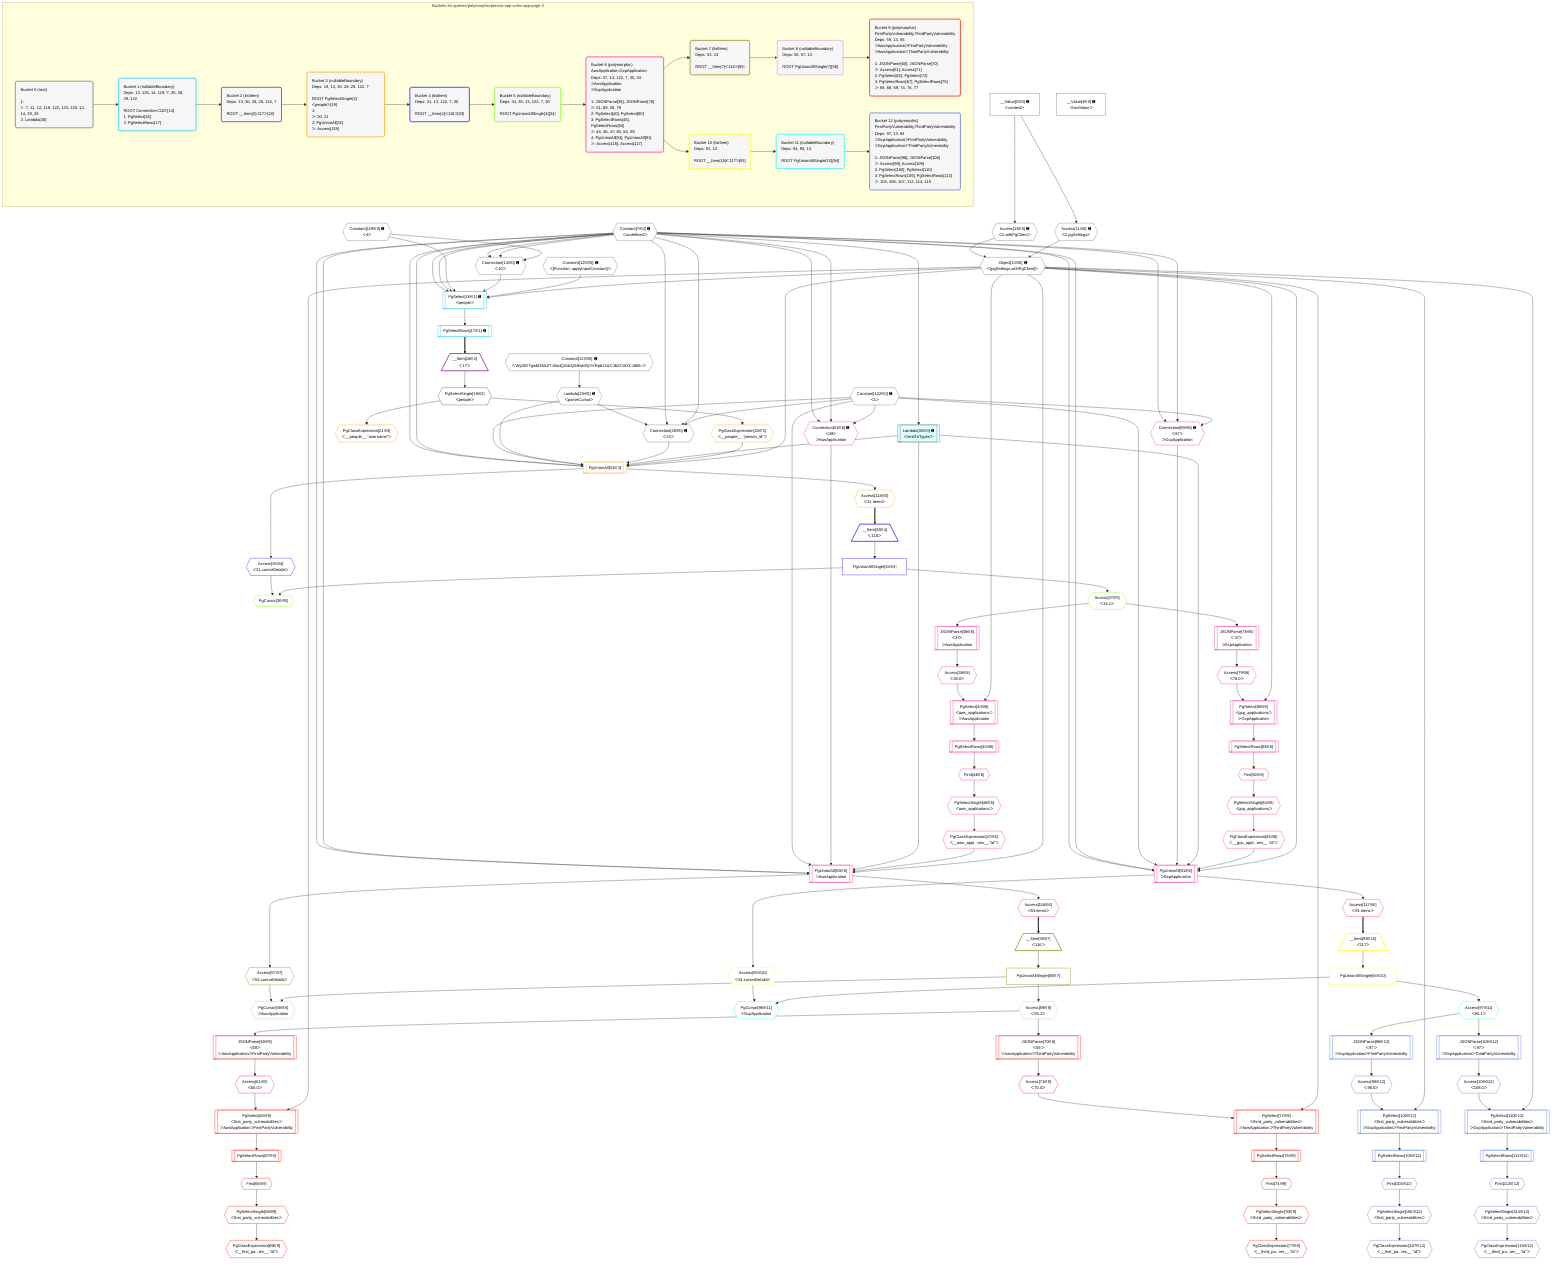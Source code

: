 %%{init: {'themeVariables': { 'fontSize': '12px'}}}%%
graph TD
    classDef path fill:#eee,stroke:#000,color:#000
    classDef plan fill:#fff,stroke-width:1px,color:#000
    classDef itemplan fill:#fff,stroke-width:2px,color:#000
    classDef unbatchedplan fill:#dff,stroke-width:1px,color:#000
    classDef sideeffectplan fill:#fcc,stroke-width:2px,color:#000
    classDef bucket fill:#f6f6f6,color:#000,stroke-width:2px,text-align:left


    %% plan dependencies
    Connection28{{"Connection[28∈0] ➊<br />ᐸ24ᐳ"}}:::plan
    Constant122{{"Constant[122∈0] ➊<br />ᐸ1ᐳ"}}:::plan
    Constant7{{"Constant[7∈0] ➊<br />ᐸundefinedᐳ"}}:::plan
    Lambda29{{"Lambda[29∈0] ➊<br />ᐸparseCursorᐳ"}}:::plan
    Constant122 & Constant7 & Constant7 & Lambda29 --> Connection28
    Connection14{{"Connection[14∈0] ➊<br />ᐸ10ᐳ"}}:::plan
    Constant119{{"Constant[119∈0] ➊<br />ᐸ4ᐳ"}}:::plan
    Constant119 & Constant7 & Constant7 --> Connection14
    Object13{{"Object[13∈0] ➊<br />ᐸ{pgSettings,withPgClient}ᐳ"}}:::plan
    Access11{{"Access[11∈0] ➊<br />ᐸ2.pgSettingsᐳ"}}:::plan
    Access12{{"Access[12∈0] ➊<br />ᐸ2.withPgClientᐳ"}}:::plan
    Access11 & Access12 --> Object13
    __Value2["__Value[2∈0] ➊<br />ᐸcontextᐳ"]:::plan
    __Value2 --> Access11
    __Value2 --> Access12
    Constant123{{"Constant[123∈0] ➊<br />ᐸ'WyI0OTgwM2MxZTJiIiwiQXdzQXBwbGljYXRpb24iLCJbXCI0XCJdIl0='ᐳ"}}:::plan
    Constant123 --> Lambda29
    Lambda30[["Lambda[30∈0] ➊<br />ᐸlimitToTypesᐳ"]]:::unbatchedplan
    Constant7 --> Lambda30
    __Value4["__Value[4∈0] ➊<br />ᐸrootValueᐳ"]:::plan
    Constant125{{"Constant[125∈0] ➊<br />ᐸ[Function: applyInputConstant]ᐳ"}}:::plan
    PgSelect16[["PgSelect[16∈1] ➊<br />ᐸpeopleᐳ"]]:::plan
    Object13 & Constant125 & Connection14 & Constant119 & Constant7 & Constant7 --> PgSelect16
    PgSelectRows17[["PgSelectRows[17∈1] ➊"]]:::plan
    PgSelect16 --> PgSelectRows17
    __Item18[/"__Item[18∈2]<br />ᐸ17ᐳ"\]:::itemplan
    PgSelectRows17 ==> __Item18
    PgSelectSingle19{{"PgSelectSingle[19∈2]<br />ᐸpeopleᐳ"}}:::plan
    __Item18 --> PgSelectSingle19
    PgUnionAll31[["PgUnionAll[31∈3]"]]:::plan
    PgClassExpression20{{"PgClassExpression[20∈3]<br />ᐸ__people__.”person_id”ᐳ"}}:::plan
    Object13 & PgClassExpression20 & Lambda30 & Connection28 & Lambda29 & Constant122 & Constant7 & Constant7 --> PgUnionAll31
    PgSelectSingle19 --> PgClassExpression20
    PgClassExpression21{{"PgClassExpression[21∈3]<br />ᐸ__people__.”username”ᐳ"}}:::plan
    PgSelectSingle19 --> PgClassExpression21
    Access118{{"Access[118∈3]<br />ᐸ31.itemsᐳ"}}:::plan
    PgUnionAll31 --> Access118
    __Item33[/"__Item[33∈4]<br />ᐸ118ᐳ"\]:::itemplan
    Access118 ==> __Item33
    PgUnionAllSingle34["PgUnionAllSingle[34∈4]"]:::plan
    __Item33 --> PgUnionAllSingle34
    Access35{{"Access[35∈4]<br />ᐸ31.cursorDetailsᐳ"}}:::plan
    PgUnionAll31 --> Access35
    PgCursor36{{"PgCursor[36∈5]"}}:::plan
    PgUnionAllSingle34 & Access35 --> PgCursor36
    Access37{{"Access[37∈5]<br />ᐸ34.1ᐳ"}}:::plan
    PgUnionAllSingle34 --> Access37
    PgUnionAll53[["PgUnionAll[53∈6]<br />ᐳAwsApplication"]]:::plan
    PgClassExpression47{{"PgClassExpression[47∈6]<br />ᐸ__aws_appl...ons__.”id”ᐳ"}}:::plan
    Connection51{{"Connection[51∈6] ➊<br />ᐸ49ᐳ<br />ᐳAwsApplication"}}:::plan
    Object13 & PgClassExpression47 & Lambda30 & Connection51 & Constant122 & Constant7 & Constant7 --> PgUnionAll53
    PgUnionAll91[["PgUnionAll[91∈6]<br />ᐳGcpApplication"]]:::plan
    PgClassExpression85{{"PgClassExpression[85∈6]<br />ᐸ__gcp_appl...ons__.”id”ᐳ"}}:::plan
    Connection89{{"Connection[89∈6] ➊<br />ᐸ87ᐳ<br />ᐳGcpApplication"}}:::plan
    Object13 & PgClassExpression85 & Lambda30 & Connection89 & Constant122 & Constant7 & Constant7 --> PgUnionAll91
    Constant122 & Constant7 & Constant7 --> Connection51
    Constant122 & Constant7 & Constant7 --> Connection89
    PgSelect40[["PgSelect[40∈6]<br />ᐸaws_applicationsᐳ<br />ᐳAwsApplication"]]:::plan
    Access39{{"Access[39∈6]<br />ᐸ38.0ᐳ"}}:::plan
    Object13 & Access39 --> PgSelect40
    PgSelect80[["PgSelect[80∈6]<br />ᐸgcp_applicationsᐳ<br />ᐳGcpApplication"]]:::plan
    Access79{{"Access[79∈6]<br />ᐸ78.0ᐳ"}}:::plan
    Object13 & Access79 --> PgSelect80
    JSONParse38[["JSONParse[38∈6]<br />ᐸ37ᐳ<br />ᐳAwsApplication"]]:::plan
    Access37 --> JSONParse38
    JSONParse38 --> Access39
    First44{{"First[44∈6]"}}:::plan
    PgSelectRows45[["PgSelectRows[45∈6]"]]:::plan
    PgSelectRows45 --> First44
    PgSelect40 --> PgSelectRows45
    PgSelectSingle46{{"PgSelectSingle[46∈6]<br />ᐸaws_applicationsᐳ"}}:::plan
    First44 --> PgSelectSingle46
    PgSelectSingle46 --> PgClassExpression47
    JSONParse78[["JSONParse[78∈6]<br />ᐸ37ᐳ<br />ᐳGcpApplication"]]:::plan
    Access37 --> JSONParse78
    JSONParse78 --> Access79
    First82{{"First[82∈6]"}}:::plan
    PgSelectRows83[["PgSelectRows[83∈6]"]]:::plan
    PgSelectRows83 --> First82
    PgSelect80 --> PgSelectRows83
    PgSelectSingle84{{"PgSelectSingle[84∈6]<br />ᐸgcp_applicationsᐳ"}}:::plan
    First82 --> PgSelectSingle84
    PgSelectSingle84 --> PgClassExpression85
    Access116{{"Access[116∈6]<br />ᐸ53.itemsᐳ"}}:::plan
    PgUnionAll53 --> Access116
    Access117{{"Access[117∈6]<br />ᐸ91.itemsᐳ"}}:::plan
    PgUnionAll91 --> Access117
    __Item55[/"__Item[55∈7]<br />ᐸ116ᐳ"\]:::itemplan
    Access116 ==> __Item55
    PgUnionAllSingle56["PgUnionAllSingle[56∈7]"]:::plan
    __Item55 --> PgUnionAllSingle56
    Access57{{"Access[57∈7]<br />ᐸ53.cursorDetailsᐳ"}}:::plan
    PgUnionAll53 --> Access57
    PgCursor58{{"PgCursor[58∈8]<br />ᐳAwsApplication"}}:::plan
    PgUnionAllSingle56 & Access57 --> PgCursor58
    Access59{{"Access[59∈8]<br />ᐸ56.1ᐳ"}}:::plan
    PgUnionAllSingle56 --> Access59
    PgSelect62[["PgSelect[62∈9]<br />ᐸfirst_party_vulnerabilitiesᐳ<br />ᐳAwsApplicationᐳFirstPartyVulnerability"]]:::plan
    Access61{{"Access[61∈9]<br />ᐸ60.0ᐳ"}}:::plan
    Object13 & Access61 --> PgSelect62
    PgSelect72[["PgSelect[72∈9]<br />ᐸthird_party_vulnerabilitiesᐳ<br />ᐳAwsApplicationᐳThirdPartyVulnerability"]]:::plan
    Access71{{"Access[71∈9]<br />ᐸ70.0ᐳ"}}:::plan
    Object13 & Access71 --> PgSelect72
    JSONParse60[["JSONParse[60∈9]<br />ᐸ59ᐳ<br />ᐳAwsApplicationᐳFirstPartyVulnerability"]]:::plan
    Access59 --> JSONParse60
    JSONParse60 --> Access61
    First66{{"First[66∈9]"}}:::plan
    PgSelectRows67[["PgSelectRows[67∈9]"]]:::plan
    PgSelectRows67 --> First66
    PgSelect62 --> PgSelectRows67
    PgSelectSingle68{{"PgSelectSingle[68∈9]<br />ᐸfirst_party_vulnerabilitiesᐳ"}}:::plan
    First66 --> PgSelectSingle68
    PgClassExpression69{{"PgClassExpression[69∈9]<br />ᐸ__first_pa...ies__.”id”ᐳ"}}:::plan
    PgSelectSingle68 --> PgClassExpression69
    JSONParse70[["JSONParse[70∈9]<br />ᐸ59ᐳ<br />ᐳAwsApplicationᐳThirdPartyVulnerability"]]:::plan
    Access59 --> JSONParse70
    JSONParse70 --> Access71
    First74{{"First[74∈9]"}}:::plan
    PgSelectRows75[["PgSelectRows[75∈9]"]]:::plan
    PgSelectRows75 --> First74
    PgSelect72 --> PgSelectRows75
    PgSelectSingle76{{"PgSelectSingle[76∈9]<br />ᐸthird_party_vulnerabilitiesᐳ"}}:::plan
    First74 --> PgSelectSingle76
    PgClassExpression77{{"PgClassExpression[77∈9]<br />ᐸ__third_pa...ies__.”id”ᐳ"}}:::plan
    PgSelectSingle76 --> PgClassExpression77
    __Item93[/"__Item[93∈10]<br />ᐸ117ᐳ"\]:::itemplan
    Access117 ==> __Item93
    PgUnionAllSingle94["PgUnionAllSingle[94∈10]"]:::plan
    __Item93 --> PgUnionAllSingle94
    Access95{{"Access[95∈10]<br />ᐸ91.cursorDetailsᐳ"}}:::plan
    PgUnionAll91 --> Access95
    PgCursor96{{"PgCursor[96∈11]<br />ᐳGcpApplication"}}:::plan
    PgUnionAllSingle94 & Access95 --> PgCursor96
    Access97{{"Access[97∈11]<br />ᐸ94.1ᐳ"}}:::plan
    PgUnionAllSingle94 --> Access97
    PgSelect100[["PgSelect[100∈12]<br />ᐸfirst_party_vulnerabilitiesᐳ<br />ᐳGcpApplicationᐳFirstPartyVulnerability"]]:::plan
    Access99{{"Access[99∈12]<br />ᐸ98.0ᐳ"}}:::plan
    Object13 & Access99 --> PgSelect100
    PgSelect110[["PgSelect[110∈12]<br />ᐸthird_party_vulnerabilitiesᐳ<br />ᐳGcpApplicationᐳThirdPartyVulnerability"]]:::plan
    Access109{{"Access[109∈12]<br />ᐸ108.0ᐳ"}}:::plan
    Object13 & Access109 --> PgSelect110
    JSONParse98[["JSONParse[98∈12]<br />ᐸ97ᐳ<br />ᐳGcpApplicationᐳFirstPartyVulnerability"]]:::plan
    Access97 --> JSONParse98
    JSONParse98 --> Access99
    First104{{"First[104∈12]"}}:::plan
    PgSelectRows105[["PgSelectRows[105∈12]"]]:::plan
    PgSelectRows105 --> First104
    PgSelect100 --> PgSelectRows105
    PgSelectSingle106{{"PgSelectSingle[106∈12]<br />ᐸfirst_party_vulnerabilitiesᐳ"}}:::plan
    First104 --> PgSelectSingle106
    PgClassExpression107{{"PgClassExpression[107∈12]<br />ᐸ__first_pa...ies__.”id”ᐳ"}}:::plan
    PgSelectSingle106 --> PgClassExpression107
    JSONParse108[["JSONParse[108∈12]<br />ᐸ97ᐳ<br />ᐳGcpApplicationᐳThirdPartyVulnerability"]]:::plan
    Access97 --> JSONParse108
    JSONParse108 --> Access109
    First112{{"First[112∈12]"}}:::plan
    PgSelectRows113[["PgSelectRows[113∈12]"]]:::plan
    PgSelectRows113 --> First112
    PgSelect110 --> PgSelectRows113
    PgSelectSingle114{{"PgSelectSingle[114∈12]<br />ᐸthird_party_vulnerabilitiesᐳ"}}:::plan
    First112 --> PgSelectSingle114
    PgClassExpression115{{"PgClassExpression[115∈12]<br />ᐸ__third_pa...ies__.”id”ᐳ"}}:::plan
    PgSelectSingle114 --> PgClassExpression115

    %% define steps

    subgraph "Buckets for queries/polymorphic/person-app-vulns.app-page-2"
    Bucket0("Bucket 0 (root)<br /><br />1: <br />ᐳ: 7, 11, 12, 119, 122, 123, 125, 13, 14, 29, 28<br />2: Lambda[30]"):::bucket
    classDef bucket0 stroke:#696969
    class Bucket0,__Value2,__Value4,Constant7,Access11,Access12,Object13,Connection14,Connection28,Lambda29,Lambda30,Constant119,Constant122,Constant123,Constant125 bucket0
    Bucket1("Bucket 1 (nullableBoundary)<br />Deps: 13, 125, 14, 119, 7, 30, 28, 29, 122<br /><br />ROOT Connectionᐸ10ᐳ[14]<br />1: PgSelect[16]<br />2: PgSelectRows[17]"):::bucket
    classDef bucket1 stroke:#00bfff
    class Bucket1,PgSelect16,PgSelectRows17 bucket1
    Bucket2("Bucket 2 (listItem)<br />Deps: 13, 30, 28, 29, 122, 7<br /><br />ROOT __Item{2}ᐸ17ᐳ[18]"):::bucket
    classDef bucket2 stroke:#7f007f
    class Bucket2,__Item18,PgSelectSingle19 bucket2
    Bucket3("Bucket 3 (nullableBoundary)<br />Deps: 19, 13, 30, 28, 29, 122, 7<br /><br />ROOT PgSelectSingle{2}ᐸpeopleᐳ[19]<br />1: <br />ᐳ: 20, 21<br />2: PgUnionAll[31]<br />ᐳ: Access[118]"):::bucket
    classDef bucket3 stroke:#ffa500
    class Bucket3,PgClassExpression20,PgClassExpression21,PgUnionAll31,Access118 bucket3
    Bucket4("Bucket 4 (listItem)<br />Deps: 31, 13, 122, 7, 30<br /><br />ROOT __Item{4}ᐸ118ᐳ[33]"):::bucket
    classDef bucket4 stroke:#0000ff
    class Bucket4,__Item33,PgUnionAllSingle34,Access35 bucket4
    Bucket5("Bucket 5 (nullableBoundary)<br />Deps: 34, 35, 13, 122, 7, 30<br /><br />ROOT PgUnionAllSingle{4}[34]"):::bucket
    classDef bucket5 stroke:#7fff00
    class Bucket5,PgCursor36,Access37 bucket5
    Bucket6("Bucket 6 (polymorphic)<br />AwsApplication,GcpApplication<br />Deps: 37, 13, 122, 7, 30, 34<br />ᐳAwsApplication<br />ᐳGcpApplication<br /><br />1: JSONParse[38], JSONParse[78]<br />ᐳ: 51, 89, 39, 79<br />2: PgSelect[40], PgSelect[80]<br />3: PgSelectRows[45], PgSelectRows[83]<br />ᐳ: 44, 46, 47, 82, 84, 85<br />4: PgUnionAll[53], PgUnionAll[91]<br />ᐳ: Access[116], Access[117]"):::bucket
    classDef bucket6 stroke:#ff1493
    class Bucket6,JSONParse38,Access39,PgSelect40,First44,PgSelectRows45,PgSelectSingle46,PgClassExpression47,Connection51,PgUnionAll53,JSONParse78,Access79,PgSelect80,First82,PgSelectRows83,PgSelectSingle84,PgClassExpression85,Connection89,PgUnionAll91,Access116,Access117 bucket6
    Bucket7("Bucket 7 (listItem)<br />Deps: 53, 13<br /><br />ROOT __Item{7}ᐸ116ᐳ[55]"):::bucket
    classDef bucket7 stroke:#808000
    class Bucket7,__Item55,PgUnionAllSingle56,Access57 bucket7
    Bucket8("Bucket 8 (nullableBoundary)<br />Deps: 56, 57, 13<br /><br />ROOT PgUnionAllSingle{7}[56]"):::bucket
    classDef bucket8 stroke:#dda0dd
    class Bucket8,PgCursor58,Access59 bucket8
    Bucket9("Bucket 9 (polymorphic)<br />FirstPartyVulnerability,ThirdPartyVulnerability<br />Deps: 59, 13, 56<br />ᐳAwsApplicationᐳFirstPartyVulnerability<br />ᐳAwsApplicationᐳThirdPartyVulnerability<br /><br />1: JSONParse[60], JSONParse[70]<br />ᐳ: Access[61], Access[71]<br />2: PgSelect[62], PgSelect[72]<br />3: PgSelectRows[67], PgSelectRows[75]<br />ᐳ: 66, 68, 69, 74, 76, 77"):::bucket
    classDef bucket9 stroke:#ff0000
    class Bucket9,JSONParse60,Access61,PgSelect62,First66,PgSelectRows67,PgSelectSingle68,PgClassExpression69,JSONParse70,Access71,PgSelect72,First74,PgSelectRows75,PgSelectSingle76,PgClassExpression77 bucket9
    Bucket10("Bucket 10 (listItem)<br />Deps: 91, 13<br /><br />ROOT __Item{10}ᐸ117ᐳ[93]"):::bucket
    classDef bucket10 stroke:#ffff00
    class Bucket10,__Item93,PgUnionAllSingle94,Access95 bucket10
    Bucket11("Bucket 11 (nullableBoundary)<br />Deps: 94, 95, 13<br /><br />ROOT PgUnionAllSingle{10}[94]"):::bucket
    classDef bucket11 stroke:#00ffff
    class Bucket11,PgCursor96,Access97 bucket11
    Bucket12("Bucket 12 (polymorphic)<br />FirstPartyVulnerability,ThirdPartyVulnerability<br />Deps: 97, 13, 94<br />ᐳGcpApplicationᐳFirstPartyVulnerability<br />ᐳGcpApplicationᐳThirdPartyVulnerability<br /><br />1: JSONParse[98], JSONParse[108]<br />ᐳ: Access[99], Access[109]<br />2: PgSelect[100], PgSelect[110]<br />3: PgSelectRows[105], PgSelectRows[113]<br />ᐳ: 104, 106, 107, 112, 114, 115"):::bucket
    classDef bucket12 stroke:#4169e1
    class Bucket12,JSONParse98,Access99,PgSelect100,First104,PgSelectRows105,PgSelectSingle106,PgClassExpression107,JSONParse108,Access109,PgSelect110,First112,PgSelectRows113,PgSelectSingle114,PgClassExpression115 bucket12
    Bucket0 --> Bucket1
    Bucket1 --> Bucket2
    Bucket2 --> Bucket3
    Bucket3 --> Bucket4
    Bucket4 --> Bucket5
    Bucket5 --> Bucket6
    Bucket6 --> Bucket7 & Bucket10
    Bucket7 --> Bucket8
    Bucket8 --> Bucket9
    Bucket10 --> Bucket11
    Bucket11 --> Bucket12
    end